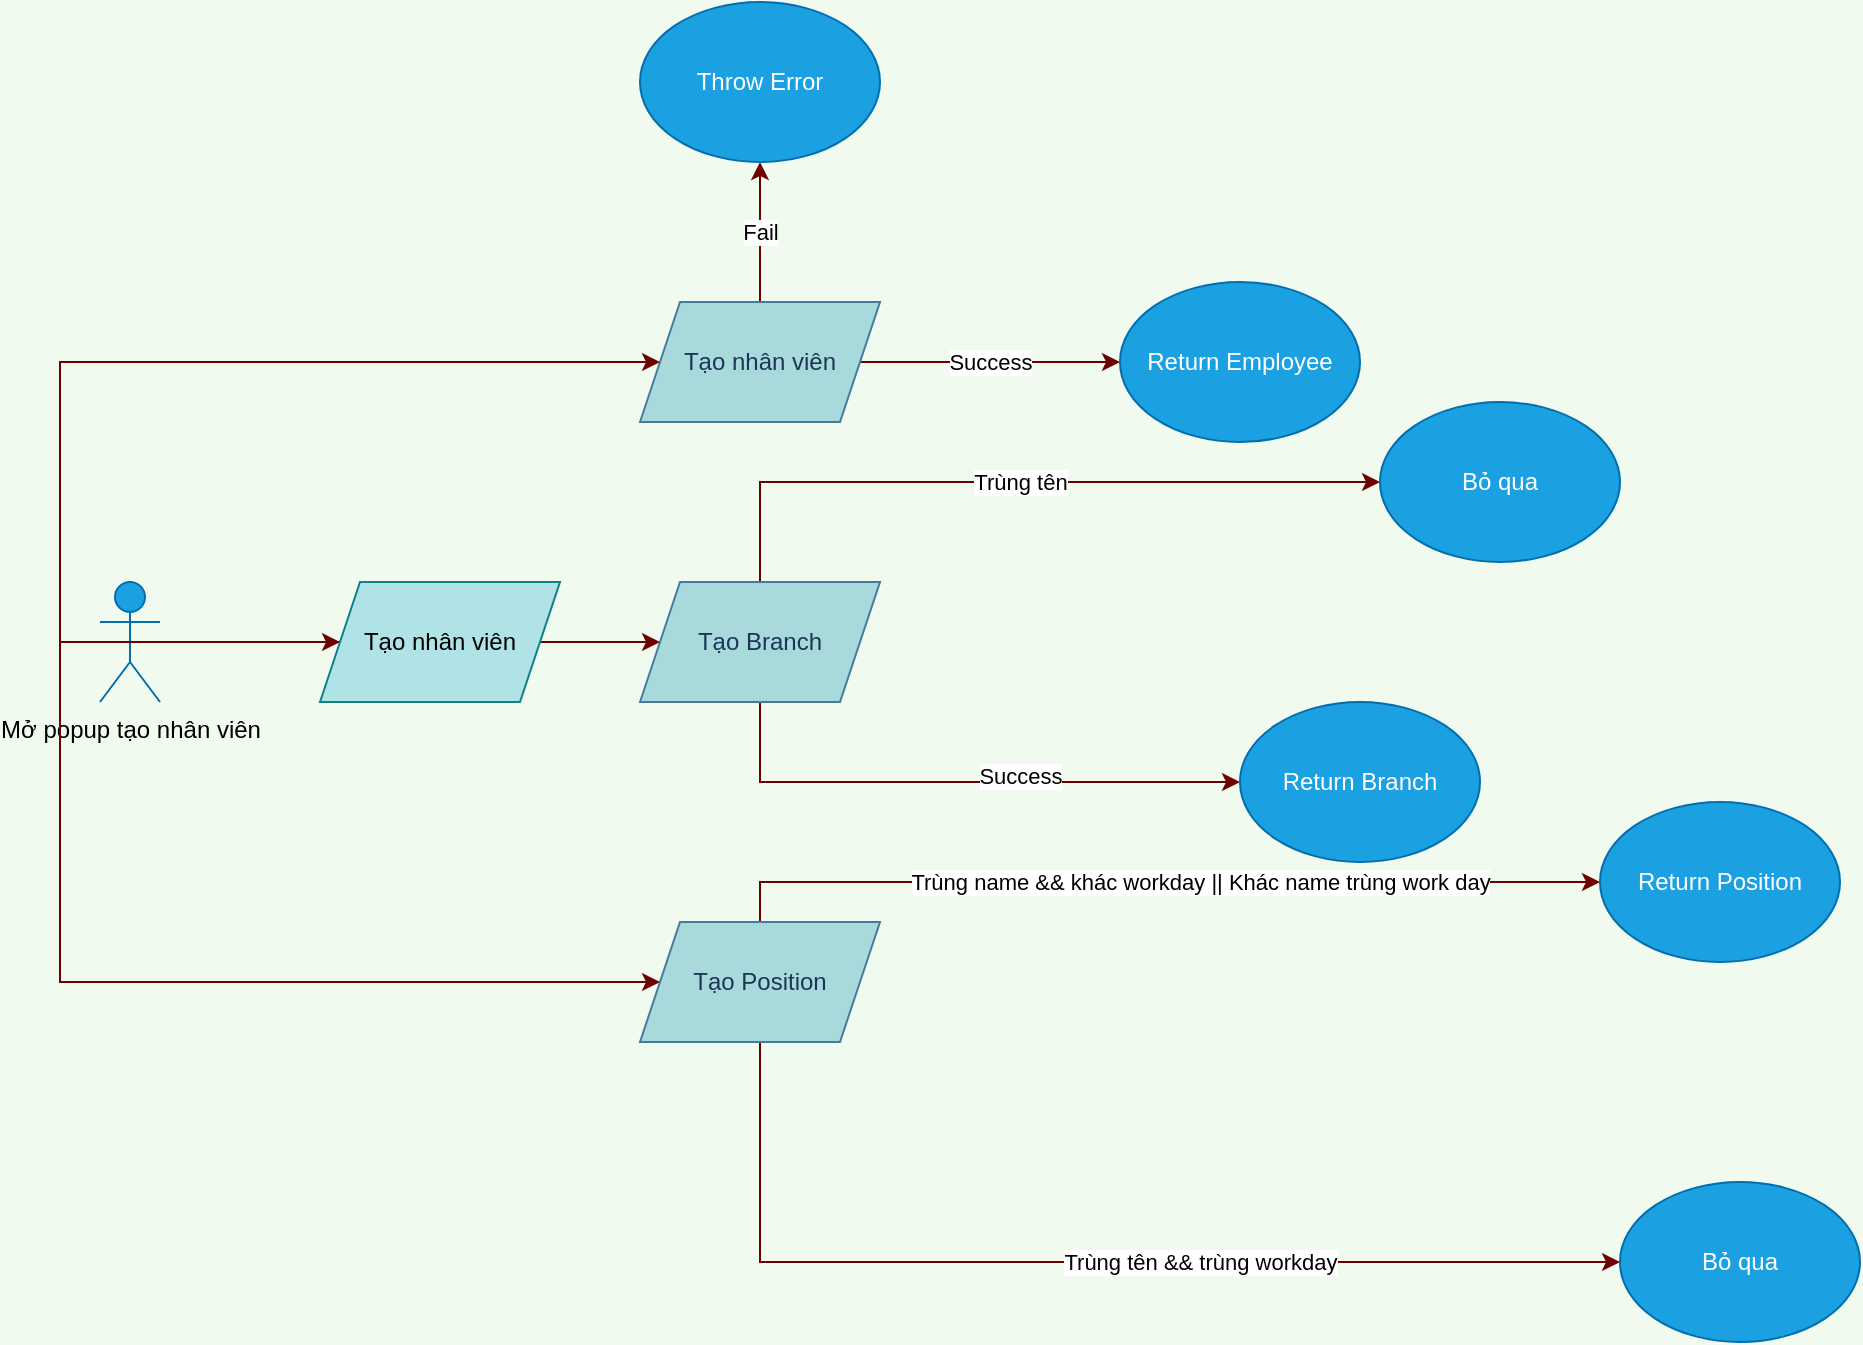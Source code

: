 <mxfile pages="2">
    <diagram id="_t6dWS4cn0sGTFsQZ9tf" name="Tạo Nhân viên">
        <mxGraphModel dx="1621" dy="949" grid="1" gridSize="10" guides="1" tooltips="1" connect="1" arrows="1" fold="1" page="1" pageScale="1" pageWidth="850" pageHeight="1100" background="#F1FAEE" math="0" shadow="0">
            <root>
                <mxCell id="O0QHzRA843YUqYmrQPJ6-0"/>
                <mxCell id="O0QHzRA843YUqYmrQPJ6-1" parent="O0QHzRA843YUqYmrQPJ6-0"/>
                <mxCell id="7D0pLychbkoxFV9XP-75-6" value="Trùng tên" style="edgeStyle=orthogonalEdgeStyle;rounded=0;orthogonalLoop=1;jettySize=auto;html=1;entryX=0;entryY=0.5;entryDx=0;entryDy=0;fillColor=#a20025;strokeColor=#6F0000;exitX=0.5;exitY=0;exitDx=0;exitDy=0;" edge="1" parent="O0QHzRA843YUqYmrQPJ6-1" source="7D0pLychbkoxFV9XP-75-1" target="7D0pLychbkoxFV9XP-75-5">
                    <mxGeometry relative="1" as="geometry"/>
                </mxCell>
                <mxCell id="7D0pLychbkoxFV9XP-75-8" style="edgeStyle=orthogonalEdgeStyle;rounded=0;orthogonalLoop=1;jettySize=auto;html=1;entryX=0;entryY=0.5;entryDx=0;entryDy=0;fillColor=#a20025;strokeColor=#6F0000;exitX=0.5;exitY=1;exitDx=0;exitDy=0;" edge="1" parent="O0QHzRA843YUqYmrQPJ6-1" source="7D0pLychbkoxFV9XP-75-1" target="7D0pLychbkoxFV9XP-75-7">
                    <mxGeometry relative="1" as="geometry"/>
                </mxCell>
                <mxCell id="7D0pLychbkoxFV9XP-75-9" value="Success" style="edgeLabel;html=1;align=center;verticalAlign=middle;resizable=0;points=[];" vertex="1" connectable="0" parent="7D0pLychbkoxFV9XP-75-8">
                    <mxGeometry x="-0.292" y="3" relative="1" as="geometry">
                        <mxPoint x="71" as="offset"/>
                    </mxGeometry>
                </mxCell>
                <mxCell id="7D0pLychbkoxFV9XP-75-1" value="Tạo Branch" style="shape=parallelogram;perimeter=parallelogramPerimeter;whiteSpace=wrap;html=1;fixedSize=1;rounded=0;sketch=0;fontColor=#1D3557;strokeColor=#457B9D;fillColor=#A8DADC;" vertex="1" parent="O0QHzRA843YUqYmrQPJ6-1">
                    <mxGeometry x="620" y="640" width="120" height="60" as="geometry"/>
                </mxCell>
                <mxCell id="7D0pLychbkoxFV9XP-75-13" style="edgeStyle=orthogonalEdgeStyle;rounded=0;orthogonalLoop=1;jettySize=auto;html=1;entryX=0;entryY=0.5;entryDx=0;entryDy=0;fillColor=#a20025;strokeColor=#6F0000;exitX=0.5;exitY=1;exitDx=0;exitDy=0;" edge="1" parent="O0QHzRA843YUqYmrQPJ6-1" source="7D0pLychbkoxFV9XP-75-2" target="7D0pLychbkoxFV9XP-75-11">
                    <mxGeometry relative="1" as="geometry">
                        <Array as="points">
                            <mxPoint x="680" y="980"/>
                        </Array>
                    </mxGeometry>
                </mxCell>
                <mxCell id="7D0pLychbkoxFV9XP-75-14" value="Trùng tên &amp;amp;&amp;amp; trùng workday" style="edgeLabel;html=1;align=center;verticalAlign=middle;resizable=0;points=[];" vertex="1" connectable="0" parent="7D0pLychbkoxFV9XP-75-13">
                    <mxGeometry x="-0.133" y="-1" relative="1" as="geometry">
                        <mxPoint x="96" y="-1" as="offset"/>
                    </mxGeometry>
                </mxCell>
                <mxCell id="7D0pLychbkoxFV9XP-75-17" value="Trùng name &amp;amp;&amp;amp; khác workday || Khác name trùng work day" style="edgeStyle=orthogonalEdgeStyle;rounded=0;orthogonalLoop=1;jettySize=auto;html=1;entryX=0;entryY=0.5;entryDx=0;entryDy=0;fillColor=#a20025;strokeColor=#6F0000;exitX=0.5;exitY=0;exitDx=0;exitDy=0;" edge="1" parent="O0QHzRA843YUqYmrQPJ6-1" source="7D0pLychbkoxFV9XP-75-2" target="7D0pLychbkoxFV9XP-75-18">
                    <mxGeometry x="0.091" relative="1" as="geometry">
                        <mxPoint x="1240" y="760" as="targetPoint"/>
                        <Array as="points">
                            <mxPoint x="680" y="790"/>
                        </Array>
                        <mxPoint as="offset"/>
                    </mxGeometry>
                </mxCell>
                <mxCell id="7D0pLychbkoxFV9XP-75-2" value="Tạo Position" style="shape=parallelogram;perimeter=parallelogramPerimeter;whiteSpace=wrap;html=1;fixedSize=1;rounded=0;sketch=0;fontColor=#1D3557;strokeColor=#457B9D;fillColor=#A8DADC;" vertex="1" parent="O0QHzRA843YUqYmrQPJ6-1">
                    <mxGeometry x="620" y="810" width="120" height="60" as="geometry"/>
                </mxCell>
                <mxCell id="7D0pLychbkoxFV9XP-75-5" value="Bỏ qua" style="ellipse;whiteSpace=wrap;html=1;fillColor=#1ba1e2;strokeColor=#006EAF;fontColor=#ffffff;" vertex="1" parent="O0QHzRA843YUqYmrQPJ6-1">
                    <mxGeometry x="990" y="550" width="120" height="80" as="geometry"/>
                </mxCell>
                <mxCell id="7D0pLychbkoxFV9XP-75-7" value="Return Branch" style="ellipse;whiteSpace=wrap;html=1;fillColor=#1ba1e2;strokeColor=#006EAF;fontColor=#ffffff;" vertex="1" parent="O0QHzRA843YUqYmrQPJ6-1">
                    <mxGeometry x="920" y="700" width="120" height="80" as="geometry"/>
                </mxCell>
                <mxCell id="7D0pLychbkoxFV9XP-75-11" value="Bỏ qua" style="ellipse;whiteSpace=wrap;html=1;fillColor=#1ba1e2;strokeColor=#006EAF;fontColor=#ffffff;" vertex="1" parent="O0QHzRA843YUqYmrQPJ6-1">
                    <mxGeometry x="1110" y="940" width="120" height="80" as="geometry"/>
                </mxCell>
                <mxCell id="7D0pLychbkoxFV9XP-75-18" value="Return Position" style="ellipse;whiteSpace=wrap;html=1;fillColor=#1ba1e2;strokeColor=#006EAF;fontColor=#ffffff;" vertex="1" parent="O0QHzRA843YUqYmrQPJ6-1">
                    <mxGeometry x="1100" y="750" width="120" height="80" as="geometry"/>
                </mxCell>
                <mxCell id="7D0pLychbkoxFV9XP-75-22" value="Fail" style="edgeStyle=orthogonalEdgeStyle;rounded=0;orthogonalLoop=1;jettySize=auto;html=1;entryX=0.5;entryY=1;entryDx=0;entryDy=0;fillColor=#a20025;strokeColor=#6F0000;" edge="1" parent="O0QHzRA843YUqYmrQPJ6-1" source="7D0pLychbkoxFV9XP-75-19" target="7D0pLychbkoxFV9XP-75-21">
                    <mxGeometry relative="1" as="geometry"/>
                </mxCell>
                <mxCell id="7D0pLychbkoxFV9XP-75-24" value="Success" style="edgeStyle=orthogonalEdgeStyle;rounded=0;orthogonalLoop=1;jettySize=auto;html=1;entryX=0;entryY=0.5;entryDx=0;entryDy=0;fillColor=#a20025;strokeColor=#6F0000;" edge="1" parent="O0QHzRA843YUqYmrQPJ6-1" source="7D0pLychbkoxFV9XP-75-19" target="7D0pLychbkoxFV9XP-75-23">
                    <mxGeometry relative="1" as="geometry"/>
                </mxCell>
                <mxCell id="7D0pLychbkoxFV9XP-75-19" value="Tạo nhân viên" style="shape=parallelogram;perimeter=parallelogramPerimeter;whiteSpace=wrap;html=1;fixedSize=1;rounded=0;sketch=0;fontColor=#1D3557;strokeColor=#457B9D;fillColor=#A8DADC;" vertex="1" parent="O0QHzRA843YUqYmrQPJ6-1">
                    <mxGeometry x="620" y="500" width="120" height="60" as="geometry"/>
                </mxCell>
                <mxCell id="7D0pLychbkoxFV9XP-75-21" value="Throw Error" style="ellipse;whiteSpace=wrap;html=1;fillColor=#1ba1e2;strokeColor=#006EAF;fontColor=#ffffff;" vertex="1" parent="O0QHzRA843YUqYmrQPJ6-1">
                    <mxGeometry x="620" y="350" width="120" height="80" as="geometry"/>
                </mxCell>
                <mxCell id="7D0pLychbkoxFV9XP-75-23" value="Return Employee" style="ellipse;whiteSpace=wrap;html=1;fillColor=#1ba1e2;strokeColor=#006EAF;fontColor=#ffffff;" vertex="1" parent="O0QHzRA843YUqYmrQPJ6-1">
                    <mxGeometry x="860" y="490" width="120" height="80" as="geometry"/>
                </mxCell>
                <mxCell id="7D0pLychbkoxFV9XP-75-30" style="edgeStyle=orthogonalEdgeStyle;rounded=0;orthogonalLoop=1;jettySize=auto;html=1;fillColor=#a20025;strokeColor=#6F0000;entryX=0;entryY=0.5;entryDx=0;entryDy=0;" edge="1" parent="O0QHzRA843YUqYmrQPJ6-1" source="7D0pLychbkoxFV9XP-75-27" target="7D0pLychbkoxFV9XP-75-38">
                    <mxGeometry relative="1" as="geometry">
                        <mxPoint x="490.0" y="620" as="targetPoint"/>
                    </mxGeometry>
                </mxCell>
                <mxCell id="7D0pLychbkoxFV9XP-75-27" value="&lt;font color=&quot;#000000&quot;&gt;Mở popup tạo nhân viên&lt;/font&gt;" style="shape=umlActor;verticalLabelPosition=bottom;verticalAlign=top;html=1;outlineConnect=0;fillColor=#1ba1e2;strokeColor=#006EAF;fontColor=#ffffff;" vertex="1" parent="O0QHzRA843YUqYmrQPJ6-1">
                    <mxGeometry x="350.0" y="640" width="30" height="60" as="geometry"/>
                </mxCell>
                <mxCell id="7D0pLychbkoxFV9XP-75-40" style="edgeStyle=orthogonalEdgeStyle;rounded=0;orthogonalLoop=1;jettySize=auto;html=1;entryX=0;entryY=0.5;entryDx=0;entryDy=0;fillColor=#a20025;strokeColor=#6F0000;" edge="1" parent="O0QHzRA843YUqYmrQPJ6-1" source="7D0pLychbkoxFV9XP-75-38" target="7D0pLychbkoxFV9XP-75-19">
                    <mxGeometry relative="1" as="geometry">
                        <Array as="points">
                            <mxPoint x="330.0" y="530"/>
                        </Array>
                    </mxGeometry>
                </mxCell>
                <mxCell id="7D0pLychbkoxFV9XP-75-41" style="edgeStyle=orthogonalEdgeStyle;rounded=0;orthogonalLoop=1;jettySize=auto;html=1;entryX=0;entryY=0.5;entryDx=0;entryDy=0;fillColor=#a20025;strokeColor=#6F0000;" edge="1" parent="O0QHzRA843YUqYmrQPJ6-1" source="7D0pLychbkoxFV9XP-75-38" target="7D0pLychbkoxFV9XP-75-1">
                    <mxGeometry relative="1" as="geometry"/>
                </mxCell>
                <mxCell id="7D0pLychbkoxFV9XP-75-42" style="edgeStyle=orthogonalEdgeStyle;rounded=0;orthogonalLoop=1;jettySize=auto;html=1;entryX=0;entryY=0.5;entryDx=0;entryDy=0;fillColor=#a20025;strokeColor=#6F0000;" edge="1" parent="O0QHzRA843YUqYmrQPJ6-1" source="7D0pLychbkoxFV9XP-75-38" target="7D0pLychbkoxFV9XP-75-2">
                    <mxGeometry relative="1" as="geometry">
                        <Array as="points">
                            <mxPoint x="330.0" y="840"/>
                        </Array>
                    </mxGeometry>
                </mxCell>
                <mxCell id="7D0pLychbkoxFV9XP-75-38" value="&lt;font color=&quot;#000000&quot;&gt;Tạo nhân viên&lt;/font&gt;" style="shape=parallelogram;perimeter=parallelogramPerimeter;whiteSpace=wrap;html=1;fixedSize=1;fillColor=#b0e3e6;strokeColor=#0e8088;" vertex="1" parent="O0QHzRA843YUqYmrQPJ6-1">
                    <mxGeometry x="460.0" y="640" width="120" height="60" as="geometry"/>
                </mxCell>
            </root>
        </mxGraphModel>
    </diagram>
    <diagram id="Y0-vFx7HS234ckqrC0dv" name="Tính lương">
        <mxGraphModel dx="2228" dy="807" grid="1" gridSize="10" guides="1" tooltips="1" connect="1" arrows="1" fold="1" page="1" pageScale="1" pageWidth="850" pageHeight="1100" background="#F1FAEE" math="0" shadow="0">
            <root>
                <mxCell id="0"/>
                <mxCell id="1" parent="0"/>
                <mxCell id="xyQMwu_n1m7IZGqni0A7-5" value="&lt;font color=&quot;#000000&quot;&gt;Ngày công chuẩn&lt;br&gt;(&lt;/font&gt;&lt;span style=&quot;color: rgb(0 , 0 , 0)&quot;&gt;workday)&lt;/span&gt;&lt;font color=&quot;#000000&quot;&gt;&lt;br&gt;&lt;/font&gt;" style="shape=parallelogram;perimeter=parallelogramPerimeter;whiteSpace=wrap;html=1;fixedSize=1;fillColor=#b0e3e6;strokeColor=#0e8088;" vertex="1" parent="1">
                    <mxGeometry x="-10" y="560" width="120" height="60" as="geometry"/>
                </mxCell>
                <mxCell id="xyQMwu_n1m7IZGqni0A7-60" style="edgeStyle=orthogonalEdgeStyle;rounded=0;orthogonalLoop=1;jettySize=auto;html=1;entryX=0;entryY=0.5;entryDx=0;entryDy=0;fontColor=#F0F0F0;fillColor=#a0522d;strokeColor=#6D1F00;" edge="1" parent="1" source="xyQMwu_n1m7IZGqni0A7-6" target="xyQMwu_n1m7IZGqni0A7-39">
                    <mxGeometry relative="1" as="geometry"/>
                </mxCell>
                <mxCell id="xyQMwu_n1m7IZGqni0A7-61" style="edgeStyle=orthogonalEdgeStyle;rounded=0;orthogonalLoop=1;jettySize=auto;html=1;entryX=0.5;entryY=1;entryDx=0;entryDy=0;fontColor=#F0F0F0;fillColor=#a0522d;strokeColor=#6D1F00;" edge="1" parent="1" source="xyQMwu_n1m7IZGqni0A7-6" target="xyQMwu_n1m7IZGqni0A7-5">
                    <mxGeometry relative="1" as="geometry"/>
                </mxCell>
                <mxCell id="xyQMwu_n1m7IZGqni0A7-62" value="&amp;gt;=&amp;nbsp;" style="edgeLabel;html=1;align=center;verticalAlign=middle;resizable=0;points=[];fontColor=#F0F0F0;" vertex="1" connectable="0" parent="xyQMwu_n1m7IZGqni0A7-61">
                    <mxGeometry x="-0.084" y="2" relative="1" as="geometry">
                        <mxPoint as="offset"/>
                    </mxGeometry>
                </mxCell>
                <mxCell id="xyQMwu_n1m7IZGqni0A7-6" value="&lt;font color=&quot;#000000&quot;&gt;Ngày công thực tế&lt;br&gt;(actualDay)&lt;br&gt;&lt;/font&gt;" style="shape=parallelogram;perimeter=parallelogramPerimeter;whiteSpace=wrap;html=1;fixedSize=1;fillColor=#b0e3e6;strokeColor=#0e8088;" vertex="1" parent="1">
                    <mxGeometry x="-10" y="770" width="120" height="60" as="geometry"/>
                </mxCell>
                <mxCell id="xyQMwu_n1m7IZGqni0A7-7" value="&lt;font color=&quot;#000000&quot;&gt;Ngày lễ&lt;/font&gt;" style="shape=parallelogram;perimeter=parallelogramPerimeter;whiteSpace=wrap;html=1;fixedSize=1;fillColor=#b0e3e6;strokeColor=#0e8088;" vertex="1" parent="1">
                    <mxGeometry x="660" y="510" width="120" height="60" as="geometry"/>
                </mxCell>
                <mxCell id="xyQMwu_n1m7IZGqni0A7-8" value="&lt;font color=&quot;#000000&quot;&gt;Tăng ca&lt;/font&gt;" style="shape=parallelogram;perimeter=parallelogramPerimeter;whiteSpace=wrap;html=1;fixedSize=1;fillColor=#b0e3e6;strokeColor=#0e8088;" vertex="1" parent="1">
                    <mxGeometry x="850" y="510" width="120" height="60" as="geometry"/>
                </mxCell>
                <mxCell id="xyQMwu_n1m7IZGqni0A7-9" value="&lt;font color=&quot;#000000&quot;&gt;Phụ cấp&lt;/font&gt;" style="shape=parallelogram;perimeter=parallelogramPerimeter;whiteSpace=wrap;html=1;fixedSize=1;fillColor=#b0e3e6;strokeColor=#0e8088;" vertex="1" parent="1">
                    <mxGeometry x="1050" y="510" width="120" height="60" as="geometry"/>
                </mxCell>
                <mxCell id="xyQMwu_n1m7IZGqni0A7-10" value="&lt;font color=&quot;#000000&quot;&gt;Phụ cấp ở lại&lt;/font&gt;" style="shape=parallelogram;perimeter=parallelogramPerimeter;whiteSpace=wrap;html=1;fixedSize=1;fillColor=#b0e3e6;strokeColor=#0e8088;" vertex="1" parent="1">
                    <mxGeometry x="840" y="620" width="120" height="60" as="geometry"/>
                </mxCell>
                <mxCell id="xyQMwu_n1m7IZGqni0A7-37" style="edgeStyle=orthogonalEdgeStyle;rounded=0;orthogonalLoop=1;jettySize=auto;html=1;entryX=0;entryY=0.5;entryDx=0;entryDy=0;fontColor=#F0F0F0;fillColor=#a0522d;strokeColor=#6D1F00;" edge="1" parent="1" source="xyQMwu_n1m7IZGqni0A7-11" target="xyQMwu_n1m7IZGqni0A7-36">
                    <mxGeometry relative="1" as="geometry"/>
                </mxCell>
                <mxCell id="xyQMwu_n1m7IZGqni0A7-43" value="kq" style="edgeLabel;html=1;align=center;verticalAlign=middle;resizable=0;points=[];fontColor=#F0F0F0;" vertex="1" connectable="0" parent="xyQMwu_n1m7IZGqni0A7-37">
                    <mxGeometry x="-0.156" y="1" relative="1" as="geometry">
                        <mxPoint as="offset"/>
                    </mxGeometry>
                </mxCell>
                <mxCell id="xyQMwu_n1m7IZGqni0A7-11" value="&lt;font color=&quot;#000000&quot;&gt;Vắng&amp;nbsp;&lt;/font&gt;" style="shape=parallelogram;perimeter=parallelogramPerimeter;whiteSpace=wrap;html=1;fixedSize=1;fillColor=#b0e3e6;strokeColor=#0e8088;" vertex="1" parent="1">
                    <mxGeometry x="1180" y="770" width="120" height="60" as="geometry"/>
                </mxCell>
                <mxCell id="xyQMwu_n1m7IZGqni0A7-20" style="edgeStyle=orthogonalEdgeStyle;rounded=0;orthogonalLoop=1;jettySize=auto;html=1;entryX=0;entryY=0.5;entryDx=0;entryDy=0;fontColor=#F0F0F0;fillColor=#a0522d;strokeColor=#6D1F00;" edge="1" parent="1" source="xyQMwu_n1m7IZGqni0A7-12" target="xyQMwu_n1m7IZGqni0A7-19">
                    <mxGeometry relative="1" as="geometry"/>
                </mxCell>
                <mxCell id="xyQMwu_n1m7IZGqni0A7-12" value="&lt;font color=&quot;#000000&quot;&gt;Đi trễ&lt;/font&gt;" style="shape=parallelogram;perimeter=parallelogramPerimeter;whiteSpace=wrap;html=1;fixedSize=1;fillColor=#b0e3e6;strokeColor=#0e8088;" vertex="1" parent="1">
                    <mxGeometry x="450" y="770" width="120" height="60" as="geometry"/>
                </mxCell>
                <mxCell id="xyQMwu_n1m7IZGqni0A7-15" value="&lt;font color=&quot;#000000&quot;&gt;a&lt;/font&gt;" style="rhombus;whiteSpace=wrap;html=1;fontFamily=Helvetica;fontSize=12;fontColor=#f0f0f0;align=center;strokeColor=#0e8088;fillColor=#b0e3e6;" vertex="1" parent="1">
                    <mxGeometry x="920" y="330" width="120" height="60" as="geometry"/>
                </mxCell>
                <mxCell id="xyQMwu_n1m7IZGqni0A7-17" value="&lt;font color=&quot;#000000&quot;&gt;Tổng ngày lễ của tháng&lt;/font&gt;" style="rounded=1;whiteSpace=wrap;html=1;fontFamily=Helvetica;fontSize=12;fontColor=#f0f0f0;align=center;strokeColor=#0e8088;fillColor=#b0e3e6;" vertex="1" parent="1">
                    <mxGeometry x="1120" y="240" width="120" height="60" as="geometry"/>
                </mxCell>
                <mxCell id="xyQMwu_n1m7IZGqni0A7-28" style="edgeStyle=orthogonalEdgeStyle;rounded=0;orthogonalLoop=1;jettySize=auto;html=1;fontColor=#F0F0F0;fillColor=#a0522d;strokeColor=#6D1F00;entryX=0;entryY=0.5;entryDx=0;entryDy=0;" edge="1" parent="1" source="xyQMwu_n1m7IZGqni0A7-19" target="xyQMwu_n1m7IZGqni0A7-31">
                    <mxGeometry relative="1" as="geometry">
                        <mxPoint x="1110" y="800" as="targetPoint"/>
                    </mxGeometry>
                </mxCell>
                <mxCell id="xyQMwu_n1m7IZGqni0A7-29" value="phép chia tròn" style="edgeLabel;html=1;align=center;verticalAlign=middle;resizable=0;points=[];fontColor=#F0F0F0;" vertex="1" connectable="0" parent="xyQMwu_n1m7IZGqni0A7-28">
                    <mxGeometry x="-0.345" y="3" relative="1" as="geometry">
                        <mxPoint x="14" y="3" as="offset"/>
                    </mxGeometry>
                </mxCell>
                <mxCell id="xyQMwu_n1m7IZGqni0A7-32" style="edgeStyle=orthogonalEdgeStyle;rounded=0;orthogonalLoop=1;jettySize=auto;html=1;entryX=0.5;entryY=0;entryDx=0;entryDy=0;fontColor=#F0F0F0;fillColor=#a0522d;strokeColor=#6D1F00;" edge="1" parent="1" source="xyQMwu_n1m7IZGqni0A7-19" target="xyQMwu_n1m7IZGqni0A7-30">
                    <mxGeometry relative="1" as="geometry"/>
                </mxCell>
                <mxCell id="xyQMwu_n1m7IZGqni0A7-34" value="Số dư" style="edgeLabel;html=1;align=center;verticalAlign=middle;resizable=0;points=[];fontColor=#F0F0F0;" vertex="1" connectable="0" parent="xyQMwu_n1m7IZGqni0A7-32">
                    <mxGeometry x="-0.173" relative="1" as="geometry">
                        <mxPoint as="offset"/>
                    </mxGeometry>
                </mxCell>
                <mxCell id="xyQMwu_n1m7IZGqni0A7-19" value="&lt;font color=&quot;#000000&quot;&gt;Tổng số giờ / 8 lấy số ngày&lt;br&gt;Tổng giờ % 4 lấy số giờ&lt;br&gt;&lt;/font&gt;" style="rhombus;whiteSpace=wrap;html=1;fontFamily=Helvetica;fontSize=12;fontColor=#f0f0f0;align=center;strokeColor=#0e8088;fillColor=#b0e3e6;" vertex="1" parent="1">
                    <mxGeometry x="650" y="745" width="210" height="110" as="geometry"/>
                </mxCell>
                <mxCell id="xyQMwu_n1m7IZGqni0A7-30" value="&lt;font color=&quot;#000000&quot;&gt;Số giờ đi trễ&lt;br&gt;(absent - h)&lt;br&gt;&lt;/font&gt;" style="ellipse;whiteSpace=wrap;html=1;aspect=fixed;fillColor=#b0e3e6;strokeColor=#0e8088;" vertex="1" parent="1">
                    <mxGeometry x="715" y="930" width="80" height="80" as="geometry"/>
                </mxCell>
                <mxCell id="xyQMwu_n1m7IZGqni0A7-35" value="&lt;font style=&quot;font-size: 20px&quot;&gt;+&lt;/font&gt;" style="edgeStyle=orthogonalEdgeStyle;rounded=0;orthogonalLoop=1;jettySize=auto;html=1;entryX=0;entryY=0.5;entryDx=0;entryDy=0;fontColor=#F0F0F0;fillColor=#a0522d;strokeColor=#6D1F00;" edge="1" parent="1" source="xyQMwu_n1m7IZGqni0A7-31" target="xyQMwu_n1m7IZGqni0A7-11">
                    <mxGeometry relative="1" as="geometry"/>
                </mxCell>
                <mxCell id="xyQMwu_n1m7IZGqni0A7-31" value="&lt;font color=&quot;#000000&quot;&gt;Số ngày đi trễ (absent - d)&lt;/font&gt;" style="ellipse;whiteSpace=wrap;html=1;aspect=fixed;fontFamily=Helvetica;fontSize=12;fontColor=#f0f0f0;align=center;strokeColor=#0e8088;fillColor=#b0e3e6;" vertex="1" parent="1">
                    <mxGeometry x="990" y="775" width="100" height="50" as="geometry"/>
                </mxCell>
                <mxCell id="xyQMwu_n1m7IZGqni0A7-36" value="&lt;font color=&quot;#000000&quot;&gt;tổng ngày nghỉ&lt;br&gt;(absent - t)&lt;br&gt;&lt;/font&gt;" style="ellipse;whiteSpace=wrap;html=1;aspect=fixed;fillColor=#b0e3e6;strokeColor=#0e8088;" vertex="1" parent="1">
                    <mxGeometry x="1380" y="760" width="80" height="80" as="geometry"/>
                </mxCell>
                <mxCell id="xyQMwu_n1m7IZGqni0A7-41" style="edgeStyle=orthogonalEdgeStyle;rounded=0;orthogonalLoop=1;jettySize=auto;html=1;entryX=0;entryY=0.5;entryDx=0;entryDy=0;fontColor=#F0F0F0;fillColor=#a0522d;strokeColor=#6D1F00;" edge="1" parent="1" source="xyQMwu_n1m7IZGqni0A7-39" target="xyQMwu_n1m7IZGqni0A7-12">
                    <mxGeometry relative="1" as="geometry"/>
                </mxCell>
                <mxCell id="xyQMwu_n1m7IZGqni0A7-42" value="&lt;font style=&quot;font-size: 20px&quot;&gt;-&lt;/font&gt;" style="edgeLabel;html=1;align=center;verticalAlign=middle;resizable=0;points=[];fontColor=#F0F0F0;" vertex="1" connectable="0" parent="xyQMwu_n1m7IZGqni0A7-41">
                    <mxGeometry x="-0.167" y="1" relative="1" as="geometry">
                        <mxPoint as="offset"/>
                    </mxGeometry>
                </mxCell>
                <mxCell id="xyQMwu_n1m7IZGqni0A7-39" value="&lt;font color=&quot;#000000&quot;&gt;Ngày cuối cùng&lt;br&gt;của tháng&lt;br&gt;&lt;/font&gt;" style="shape=parallelogram;perimeter=parallelogramPerimeter;whiteSpace=wrap;html=1;fixedSize=1;fillColor=#b0e3e6;strokeColor=#0e8088;" vertex="1" parent="1">
                    <mxGeometry x="230" y="770" width="120" height="60" as="geometry"/>
                </mxCell>
                <mxCell id="xyQMwu_n1m7IZGqni0A7-51" style="edgeStyle=orthogonalEdgeStyle;rounded=0;orthogonalLoop=1;jettySize=auto;html=1;entryX=0.5;entryY=0;entryDx=0;entryDy=0;fontColor=#F0F0F0;fillColor=#a0522d;strokeColor=#6D1F00;" edge="1" parent="1" source="xyQMwu_n1m7IZGqni0A7-44" target="xyQMwu_n1m7IZGqni0A7-48">
                    <mxGeometry relative="1" as="geometry"/>
                </mxCell>
                <mxCell id="xyQMwu_n1m7IZGqni0A7-44" value="&lt;font color=&quot;#000000&quot;&gt;Vắng&lt;/font&gt;" style="shape=parallelogram;perimeter=parallelogramPerimeter;whiteSpace=wrap;html=1;fixedSize=1;fillColor=#b0e3e6;strokeColor=#0e8088;" vertex="1" parent="1">
                    <mxGeometry x="420" y="930" width="120" height="60" as="geometry"/>
                </mxCell>
                <mxCell id="xyQMwu_n1m7IZGqni0A7-46" value="" style="endArrow=none;html=1;fontColor=#F0F0F0;fillColor=#a0522d;strokeColor=#6D1F00;entryX=0.442;entryY=1.017;entryDx=0;entryDy=0;entryPerimeter=0;exitX=0.5;exitY=0;exitDx=0;exitDy=0;" edge="1" parent="1" source="xyQMwu_n1m7IZGqni0A7-44" target="xyQMwu_n1m7IZGqni0A7-12">
                    <mxGeometry width="50" height="50" relative="1" as="geometry">
                        <mxPoint x="450" y="940" as="sourcePoint"/>
                        <mxPoint x="500" y="890" as="targetPoint"/>
                    </mxGeometry>
                </mxCell>
                <mxCell id="xyQMwu_n1m7IZGqni0A7-47" value="&lt;font style=&quot;font-size: 20px&quot;&gt;+&lt;/font&gt;" style="edgeLabel;html=1;align=center;verticalAlign=middle;resizable=0;points=[];fontColor=#F0F0F0;" vertex="1" connectable="0" parent="xyQMwu_n1m7IZGqni0A7-46">
                    <mxGeometry x="0.035" y="-1" relative="1" as="geometry">
                        <mxPoint as="offset"/>
                    </mxGeometry>
                </mxCell>
                <mxCell id="xyQMwu_n1m7IZGqni0A7-53" style="edgeStyle=orthogonalEdgeStyle;rounded=0;orthogonalLoop=1;jettySize=auto;html=1;entryX=0.5;entryY=0;entryDx=0;entryDy=0;fontColor=#F0F0F0;fillColor=#a0522d;strokeColor=#6D1F00;" edge="1" parent="1" source="xyQMwu_n1m7IZGqni0A7-48" target="xyQMwu_n1m7IZGqni0A7-56">
                    <mxGeometry relative="1" as="geometry">
                        <mxPoint x="600" y="1270" as="targetPoint"/>
                        <Array as="points">
                            <mxPoint x="600" y="1125"/>
                        </Array>
                    </mxGeometry>
                </mxCell>
                <mxCell id="xyQMwu_n1m7IZGqni0A7-58" value="True" style="edgeLabel;html=1;align=center;verticalAlign=middle;resizable=0;points=[];fontColor=#F0F0F0;" vertex="1" connectable="0" parent="xyQMwu_n1m7IZGqni0A7-53">
                    <mxGeometry x="-0.05" y="-1" relative="1" as="geometry">
                        <mxPoint as="offset"/>
                    </mxGeometry>
                </mxCell>
                <mxCell id="xyQMwu_n1m7IZGqni0A7-55" style="edgeStyle=orthogonalEdgeStyle;rounded=0;orthogonalLoop=1;jettySize=auto;html=1;entryX=0.5;entryY=0;entryDx=0;entryDy=0;fontColor=#F0F0F0;fillColor=#a0522d;strokeColor=#6D1F00;" edge="1" parent="1" source="xyQMwu_n1m7IZGqni0A7-48">
                    <mxGeometry relative="1" as="geometry">
                        <mxPoint x="290" y="1280" as="targetPoint"/>
                    </mxGeometry>
                </mxCell>
                <mxCell id="xyQMwu_n1m7IZGqni0A7-59" value="False" style="edgeLabel;html=1;align=center;verticalAlign=middle;resizable=0;points=[];fontColor=#F0F0F0;" vertex="1" connectable="0" parent="xyQMwu_n1m7IZGqni0A7-55">
                    <mxGeometry x="0.35" y="-3" relative="1" as="geometry">
                        <mxPoint as="offset"/>
                    </mxGeometry>
                </mxCell>
                <mxCell id="xyQMwu_n1m7IZGqni0A7-48" value="&lt;font color=&quot;#000000&quot;&gt;Quên giấy phép (báo cáo)&lt;br&gt;&lt;/font&gt;" style="rhombus;whiteSpace=wrap;html=1;fontFamily=Helvetica;fontSize=12;fontColor=#f0f0f0;align=center;strokeColor=#0e8088;fillColor=#b0e3e6;" vertex="1" parent="1">
                    <mxGeometry x="375" y="1070" width="210" height="110" as="geometry"/>
                </mxCell>
                <mxCell id="xyQMwu_n1m7IZGqni0A7-56" value="&lt;font color=&quot;#000000&quot;&gt;Số ngày * 1.5&lt;br&gt;&lt;/font&gt;" style="ellipse;whiteSpace=wrap;html=1;aspect=fixed;fillColor=#b0e3e6;strokeColor=#0e8088;" vertex="1" parent="1">
                    <mxGeometry x="560" y="1270" width="80" height="80" as="geometry"/>
                </mxCell>
                <mxCell id="xyQMwu_n1m7IZGqni0A7-57" value="&lt;font color=&quot;#000000&quot;&gt;Số ngày&lt;br&gt;&lt;/font&gt;" style="ellipse;whiteSpace=wrap;html=1;aspect=fixed;fillColor=#b0e3e6;strokeColor=#0e8088;" vertex="1" parent="1">
                    <mxGeometry x="250" y="1270" width="80" height="80" as="geometry"/>
                </mxCell>
                <mxCell id="xyQMwu_n1m7IZGqni0A7-65" style="edgeStyle=orthogonalEdgeStyle;rounded=0;orthogonalLoop=1;jettySize=auto;html=1;entryX=0;entryY=0.5;entryDx=0;entryDy=0;fontColor=#F0F0F0;fillColor=#a0522d;strokeColor=#6D1F00;" edge="1" parent="1" source="xyQMwu_n1m7IZGqni0A7-63" target="xyQMwu_n1m7IZGqni0A7-64">
                    <mxGeometry relative="1" as="geometry">
                        <Array as="points">
                            <mxPoint x="-410" y="440"/>
                        </Array>
                    </mxGeometry>
                </mxCell>
                <mxCell id="xyQMwu_n1m7IZGqni0A7-69" value="workday &amp;gt; = actualday" style="edgeLabel;html=1;align=center;verticalAlign=middle;resizable=0;points=[];fontColor=#F0F0F0;" vertex="1" connectable="0" parent="xyQMwu_n1m7IZGqni0A7-65">
                    <mxGeometry x="-0.047" y="3" relative="1" as="geometry">
                        <mxPoint x="27" y="-3" as="offset"/>
                    </mxGeometry>
                </mxCell>
                <mxCell id="xyQMwu_n1m7IZGqni0A7-71" style="edgeStyle=orthogonalEdgeStyle;rounded=0;orthogonalLoop=1;jettySize=auto;html=1;entryX=1;entryY=0.5;entryDx=0;entryDy=0;fontColor=#F0F0F0;fillColor=#a0522d;strokeColor=#6D1F00;" edge="1" parent="1" source="xyQMwu_n1m7IZGqni0A7-63" target="xyQMwu_n1m7IZGqni0A7-70">
                    <mxGeometry relative="1" as="geometry">
                        <Array as="points">
                            <mxPoint x="-410" y="610"/>
                        </Array>
                    </mxGeometry>
                </mxCell>
                <mxCell id="xyQMwu_n1m7IZGqni0A7-73" value="else" style="edgeLabel;html=1;align=center;verticalAlign=middle;resizable=0;points=[];fontColor=#F0F0F0;" vertex="1" connectable="0" parent="xyQMwu_n1m7IZGqni0A7-71">
                    <mxGeometry x="0.265" y="-2" relative="1" as="geometry">
                        <mxPoint as="offset"/>
                    </mxGeometry>
                </mxCell>
                <mxCell id="xyQMwu_n1m7IZGqni0A7-63" value="&lt;font color=&quot;#000000&quot;&gt;Holiday&lt;/font&gt;" style="shape=parallelogram;perimeter=parallelogramPerimeter;whiteSpace=wrap;html=1;fixedSize=1;fillColor=#b0e3e6;strokeColor=#0e8088;" vertex="1" parent="1">
                    <mxGeometry x="-470" y="500" width="120" height="60" as="geometry"/>
                </mxCell>
                <mxCell id="xyQMwu_n1m7IZGqni0A7-64" value="&lt;font color=&quot;#000000&quot;&gt;holiday * rate&lt;/font&gt;" style="shape=parallelogram;perimeter=parallelogramPerimeter;whiteSpace=wrap;html=1;fixedSize=1;fillColor=#b0e3e6;strokeColor=#0e8088;" vertex="1" parent="1">
                    <mxGeometry x="-690" y="410" width="120" height="60" as="geometry"/>
                </mxCell>
                <mxCell id="xyQMwu_n1m7IZGqni0A7-67" value="&lt;font color=&quot;#000000&quot;&gt;Giá tiền 1 day =&amp;nbsp;&lt;/font&gt;&lt;span style=&quot;color: rgb(0 , 0 , 0)&quot;&gt;actualDay / workday&lt;/span&gt;&lt;font color=&quot;#000000&quot;&gt;&lt;br&gt;&lt;/font&gt;" style="ellipse;whiteSpace=wrap;html=1;aspect=fixed;fillColor=#b0e3e6;strokeColor=#0e8088;" vertex="1" parent="1">
                    <mxGeometry x="470" y="120" width="140" height="140" as="geometry"/>
                </mxCell>
                <mxCell id="xyQMwu_n1m7IZGqni0A7-70" value="&lt;font color=&quot;#000000&quot;&gt;holiday&lt;/font&gt;" style="shape=parallelogram;perimeter=parallelogramPerimeter;whiteSpace=wrap;html=1;fixedSize=1;fillColor=#b0e3e6;strokeColor=#0e8088;" vertex="1" parent="1">
                    <mxGeometry x="-690" y="580" width="120" height="60" as="geometry"/>
                </mxCell>
            </root>
        </mxGraphModel>
    </diagram>
</mxfile>